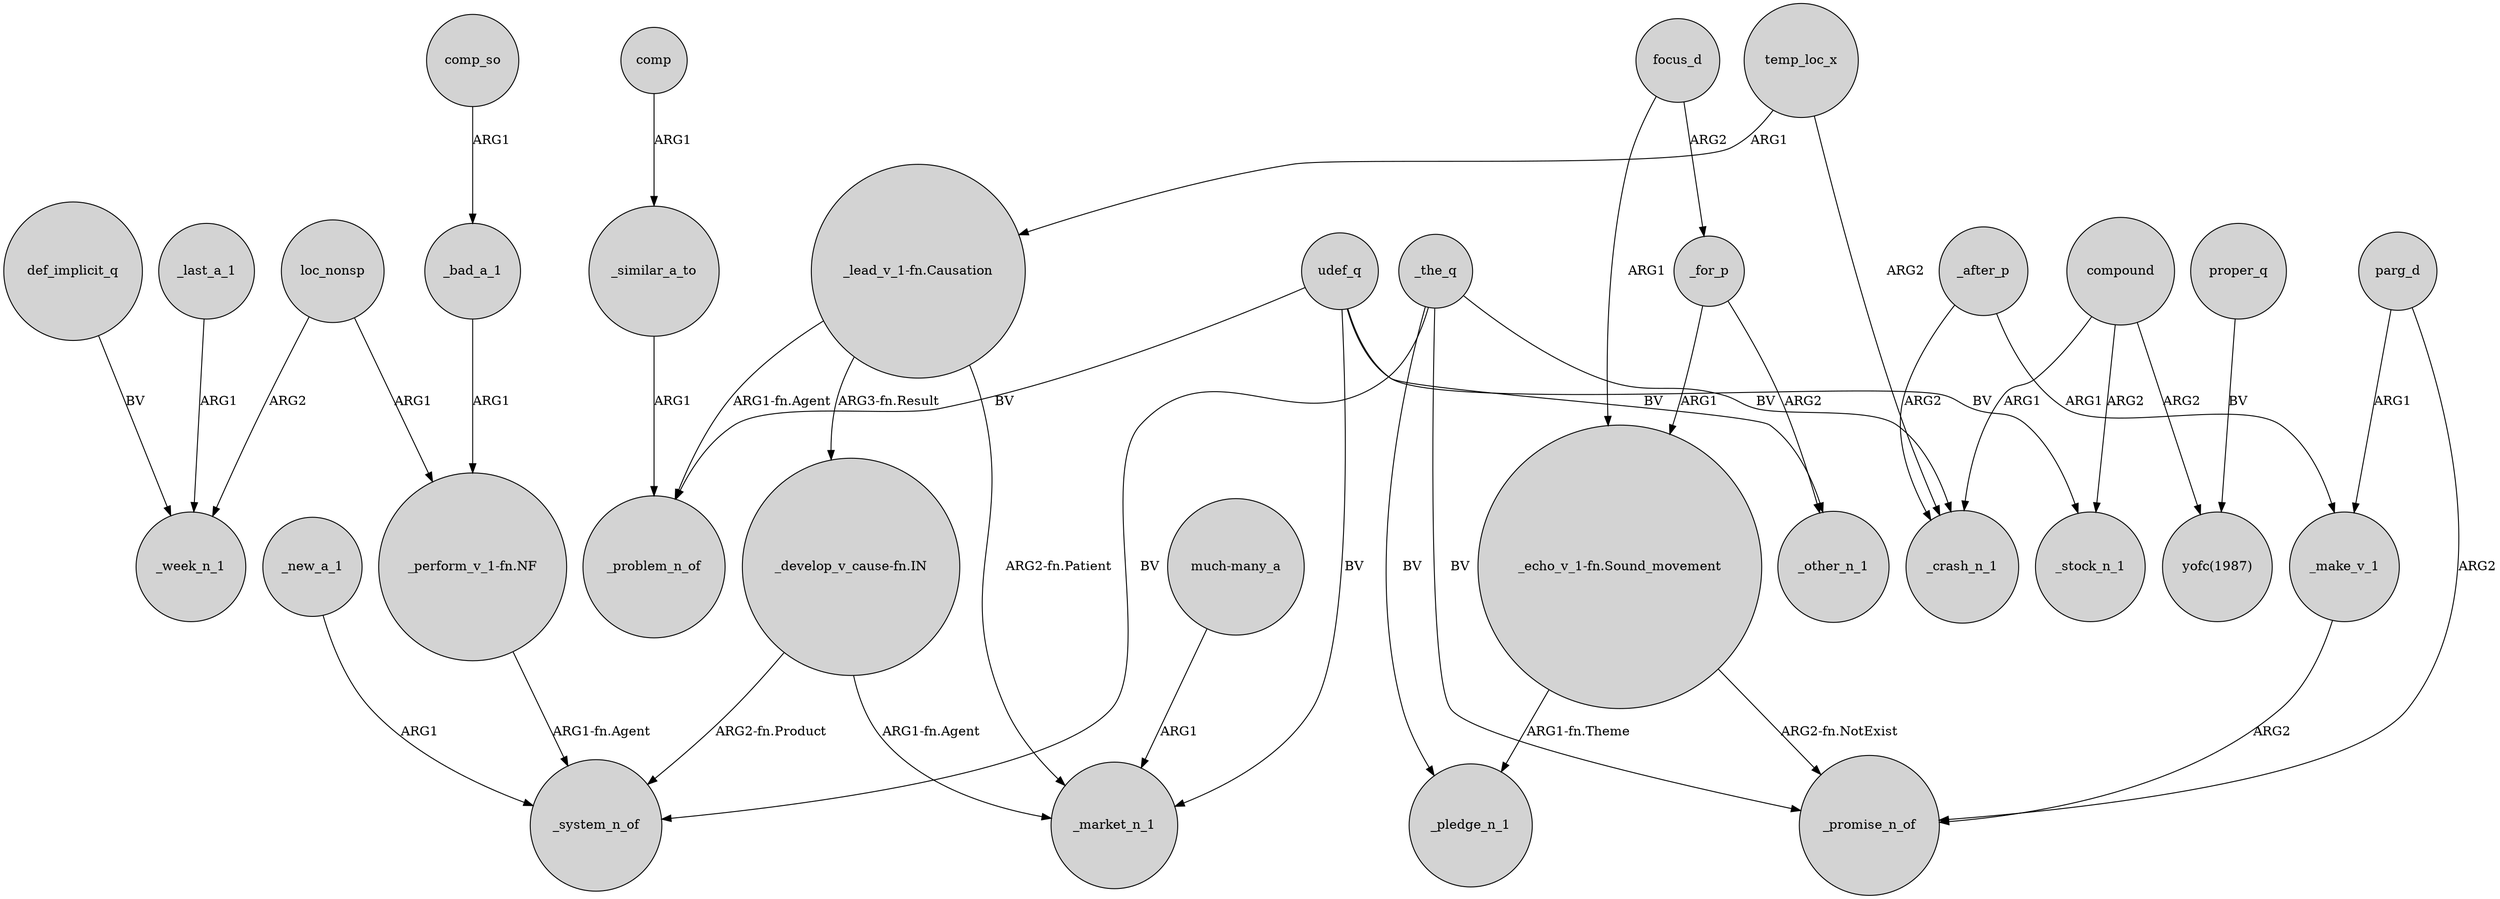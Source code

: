 digraph {
	node [shape=circle style=filled]
	comp -> _similar_a_to [label=ARG1]
	_after_p -> _make_v_1 [label=ARG1]
	def_implicit_q -> _week_n_1 [label=BV]
	"_perform_v_1-fn.NF" -> _system_n_of [label="ARG1-fn.Agent"]
	_for_p -> _other_n_1 [label=ARG2]
	parg_d -> _promise_n_of [label=ARG2]
	_after_p -> _crash_n_1 [label=ARG2]
	"_develop_v_cause-fn.IN" -> _system_n_of [label="ARG2-fn.Product"]
	_the_q -> _pledge_n_1 [label=BV]
	_for_p -> "_echo_v_1-fn.Sound_movement" [label=ARG1]
	compound -> _crash_n_1 [label=ARG1]
	"_lead_v_1-fn.Causation" -> _market_n_1 [label="ARG2-fn.Patient"]
	"much-many_a" -> _market_n_1 [label=ARG1]
	udef_q -> _market_n_1 [label=BV]
	udef_q -> _problem_n_of [label=BV]
	focus_d -> _for_p [label=ARG2]
	focus_d -> "_echo_v_1-fn.Sound_movement" [label=ARG1]
	"_lead_v_1-fn.Causation" -> _problem_n_of [label="ARG1-fn.Agent"]
	udef_q -> _other_n_1 [label=BV]
	compound -> _stock_n_1 [label=ARG2]
	_new_a_1 -> _system_n_of [label=ARG1]
	loc_nonsp -> _week_n_1 [label=ARG2]
	_the_q -> _promise_n_of [label=BV]
	_make_v_1 -> _promise_n_of [label=ARG2]
	udef_q -> _stock_n_1 [label=BV]
	temp_loc_x -> "_lead_v_1-fn.Causation" [label=ARG1]
	comp_so -> _bad_a_1 [label=ARG1]
	_last_a_1 -> _week_n_1 [label=ARG1]
	compound -> "yofc(1987)" [label=ARG2]
	proper_q -> "yofc(1987)" [label=BV]
	"_echo_v_1-fn.Sound_movement" -> _pledge_n_1 [label="ARG1-fn.Theme"]
	"_echo_v_1-fn.Sound_movement" -> _promise_n_of [label="ARG2-fn.NotExist"]
	temp_loc_x -> _crash_n_1 [label=ARG2]
	"_lead_v_1-fn.Causation" -> "_develop_v_cause-fn.IN" [label="ARG3-fn.Result"]
	_bad_a_1 -> "_perform_v_1-fn.NF" [label=ARG1]
	parg_d -> _make_v_1 [label=ARG1]
	_the_q -> _system_n_of [label=BV]
	_the_q -> _crash_n_1 [label=BV]
	"_develop_v_cause-fn.IN" -> _market_n_1 [label="ARG1-fn.Agent"]
	_similar_a_to -> _problem_n_of [label=ARG1]
	loc_nonsp -> "_perform_v_1-fn.NF" [label=ARG1]
}
